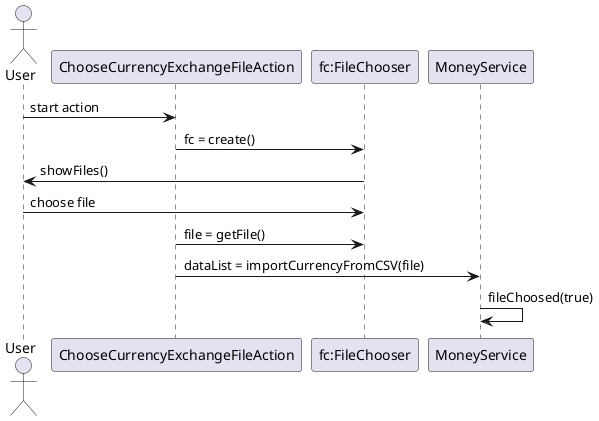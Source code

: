 @startuml doc-files/sequence_diagram_macros_01_02_chooseFile.png
actor User
participant "ChooseCurrencyExchangeFileAction" as choose
participant "fc:FileChooser" as fChooser
participant "MoneyService" as ms
 
User->choose:start action
choose->fChooser:fc = create()
fChooser->User:showFiles()
User->fChooser:choose file
choose->fChooser:file = getFile()
choose->ms:dataList = importCurrencyFromCSV(file)
ms->ms:fileChoosed(true)

@enduml